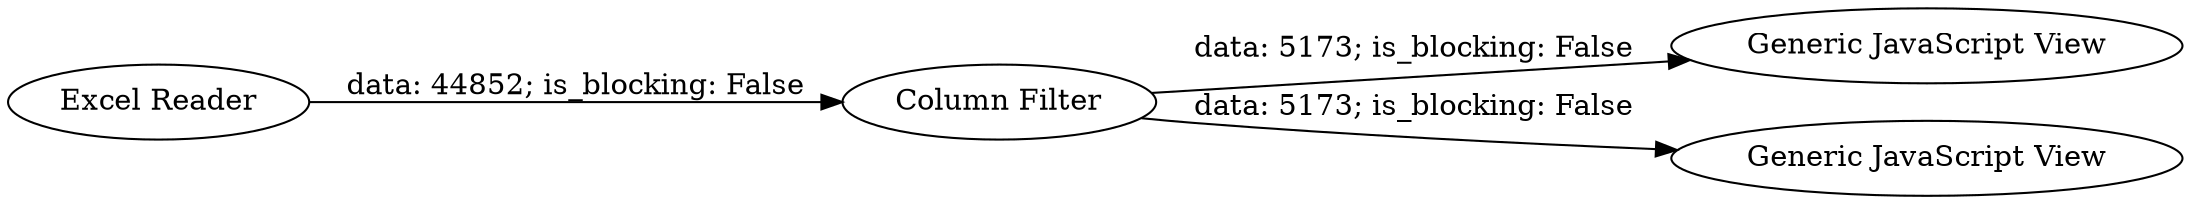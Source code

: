 digraph {
	"-3828024964958514577_33" [label="Excel Reader"]
	"-3828024964958514577_32" [label="Generic JavaScript View"]
	"-3828024964958514577_30" [label="Generic JavaScript View"]
	"-3828024964958514577_31" [label="Column Filter"]
	"-3828024964958514577_33" -> "-3828024964958514577_31" [label="data: 44852; is_blocking: False"]
	"-3828024964958514577_31" -> "-3828024964958514577_30" [label="data: 5173; is_blocking: False"]
	"-3828024964958514577_31" -> "-3828024964958514577_32" [label="data: 5173; is_blocking: False"]
	rankdir=LR
}
